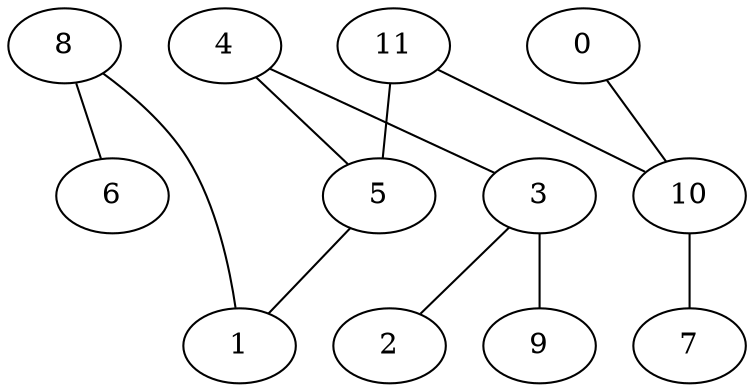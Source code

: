 strict graph {


	"8" [  weight=0 ];

	"8" -- "6" [  weight=0 ];

	"8" -- "1" [  weight=0 ];

	"4" [  weight=0 ];

	"4" -- "3" [  weight=0 ];

	"4" -- "5" [  weight=0 ];

	"11" [  weight=0 ];

	"11" -- "10" [  weight=0 ];

	"11" -- "5" [  weight=0 ];

	"3" [  weight=0 ];

	"3" -- "2" [  weight=0 ];

	"3" -- "4" [  weight=0 ];

	"3" -- "9" [  weight=0 ];

	"5" [  weight=0 ];

	"5" -- "1" [  weight=0 ];

	"5" -- "4" [  weight=0 ];

	"5" -- "11" [  weight=0 ];

	"2" [  weight=0 ];

	"2" -- "3" [  weight=0 ];

	"1" [  weight=0 ];

	"1" -- "5" [  weight=0 ];

	"1" -- "8" [  weight=0 ];

	"10" [  weight=0 ];

	"10" [  weight=0 ];

	"10" -- "7" [  weight=0 ];

	"10" -- "11" [  weight=0 ];

	"0" [  weight=0 ];

	"0" -- "10" [  weight=0 ];

	"7" [  weight=0 ];

	"7" -- "10" [  weight=0 ];

	"6" [  weight=0 ];

	"6" -- "8" [  weight=0 ];

	"9" [  weight=0 ];

	"9" -- "3" [  weight=0 ];

}

